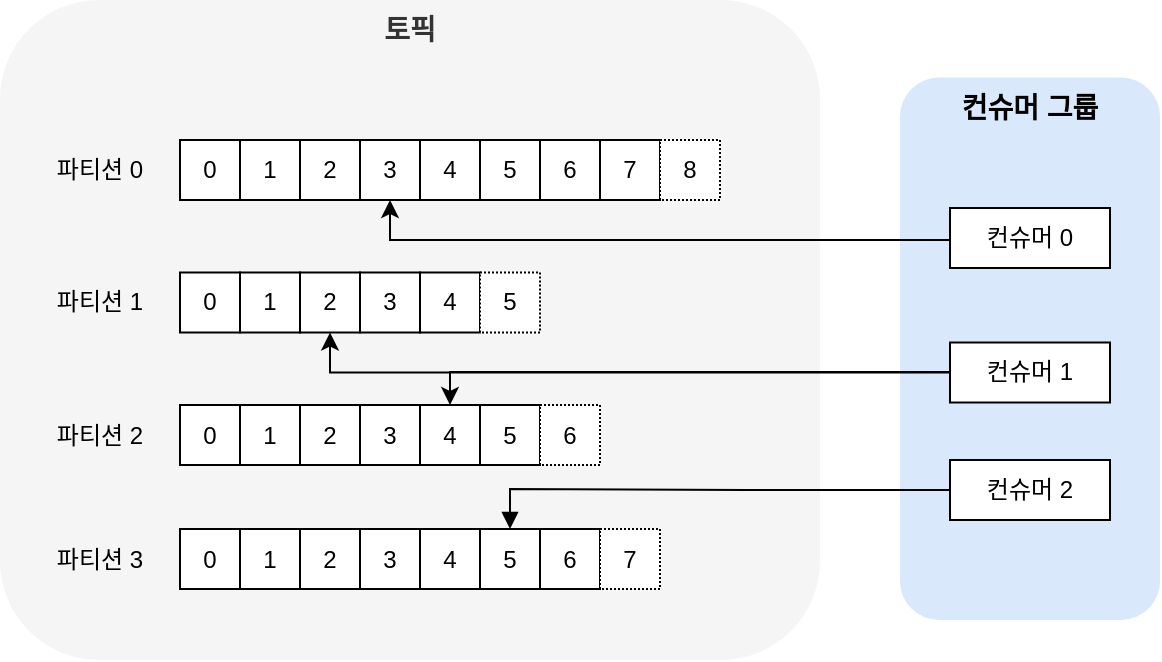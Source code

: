 <mxfile version="24.7.5">
  <diagram name="페이지-1" id="olhP3-eUL_j6SPhe19Mh">
    <mxGraphModel dx="1114" dy="894" grid="1" gridSize="10" guides="1" tooltips="1" connect="1" arrows="1" fold="1" page="1" pageScale="1" pageWidth="827" pageHeight="1169" math="0" shadow="0">
      <root>
        <mxCell id="0" />
        <mxCell id="1" parent="0" />
        <mxCell id="nXAMyabJaJkwk5kegZRo-44" value="컨슈머 그룹" style="rounded=1;whiteSpace=wrap;html=1;fillColor=#dae8fc;strokeColor=none;fontSize=14;fontStyle=1;verticalAlign=top;" vertex="1" parent="1">
          <mxGeometry x="480" y="128.75" width="130" height="271.25" as="geometry" />
        </mxCell>
        <mxCell id="nXAMyabJaJkwk5kegZRo-1" value="토픽" style="rounded=1;whiteSpace=wrap;html=1;fillColor=#f5f5f5;fontColor=#333333;strokeColor=none;verticalAlign=top;fontSize=14;fontStyle=1" vertex="1" parent="1">
          <mxGeometry x="30" y="90" width="410" height="330" as="geometry" />
        </mxCell>
        <mxCell id="nXAMyabJaJkwk5kegZRo-2" value="0" style="rounded=0;whiteSpace=wrap;html=1;" vertex="1" parent="1">
          <mxGeometry x="120" y="160" width="30" height="30" as="geometry" />
        </mxCell>
        <mxCell id="nXAMyabJaJkwk5kegZRo-3" value="1" style="rounded=0;whiteSpace=wrap;html=1;" vertex="1" parent="1">
          <mxGeometry x="150" y="160" width="30" height="30" as="geometry" />
        </mxCell>
        <mxCell id="nXAMyabJaJkwk5kegZRo-4" value="2" style="rounded=0;whiteSpace=wrap;html=1;" vertex="1" parent="1">
          <mxGeometry x="180" y="160" width="30" height="30" as="geometry" />
        </mxCell>
        <mxCell id="nXAMyabJaJkwk5kegZRo-5" value="3" style="rounded=0;whiteSpace=wrap;html=1;" vertex="1" parent="1">
          <mxGeometry x="210" y="160" width="30" height="30" as="geometry" />
        </mxCell>
        <mxCell id="nXAMyabJaJkwk5kegZRo-6" value="4" style="rounded=0;whiteSpace=wrap;html=1;" vertex="1" parent="1">
          <mxGeometry x="240" y="160" width="30" height="30" as="geometry" />
        </mxCell>
        <mxCell id="nXAMyabJaJkwk5kegZRo-7" value="0" style="rounded=0;whiteSpace=wrap;html=1;" vertex="1" parent="1">
          <mxGeometry x="120" y="226.25" width="30" height="30" as="geometry" />
        </mxCell>
        <mxCell id="nXAMyabJaJkwk5kegZRo-8" value="1" style="rounded=0;whiteSpace=wrap;html=1;" vertex="1" parent="1">
          <mxGeometry x="150" y="226.25" width="30" height="30" as="geometry" />
        </mxCell>
        <mxCell id="nXAMyabJaJkwk5kegZRo-9" value="2" style="rounded=0;whiteSpace=wrap;html=1;" vertex="1" parent="1">
          <mxGeometry x="180" y="226.25" width="30" height="30" as="geometry" />
        </mxCell>
        <mxCell id="nXAMyabJaJkwk5kegZRo-10" value="3" style="rounded=0;whiteSpace=wrap;html=1;" vertex="1" parent="1">
          <mxGeometry x="210" y="226.25" width="30" height="30" as="geometry" />
        </mxCell>
        <mxCell id="nXAMyabJaJkwk5kegZRo-11" value="4" style="rounded=0;whiteSpace=wrap;html=1;" vertex="1" parent="1">
          <mxGeometry x="240" y="226.25" width="30" height="30" as="geometry" />
        </mxCell>
        <mxCell id="nXAMyabJaJkwk5kegZRo-12" value="0" style="rounded=0;whiteSpace=wrap;html=1;" vertex="1" parent="1">
          <mxGeometry x="120" y="292.5" width="30" height="30" as="geometry" />
        </mxCell>
        <mxCell id="nXAMyabJaJkwk5kegZRo-13" value="1" style="rounded=0;whiteSpace=wrap;html=1;" vertex="1" parent="1">
          <mxGeometry x="150" y="292.5" width="30" height="30" as="geometry" />
        </mxCell>
        <mxCell id="nXAMyabJaJkwk5kegZRo-14" value="2" style="rounded=0;whiteSpace=wrap;html=1;" vertex="1" parent="1">
          <mxGeometry x="180" y="292.5" width="30" height="30" as="geometry" />
        </mxCell>
        <mxCell id="nXAMyabJaJkwk5kegZRo-15" value="3" style="rounded=0;whiteSpace=wrap;html=1;" vertex="1" parent="1">
          <mxGeometry x="210" y="292.5" width="30" height="30" as="geometry" />
        </mxCell>
        <mxCell id="nXAMyabJaJkwk5kegZRo-16" value="4" style="rounded=0;whiteSpace=wrap;html=1;" vertex="1" parent="1">
          <mxGeometry x="240" y="292.5" width="30" height="30" as="geometry" />
        </mxCell>
        <mxCell id="nXAMyabJaJkwk5kegZRo-17" value="0" style="rounded=0;whiteSpace=wrap;html=1;" vertex="1" parent="1">
          <mxGeometry x="120" y="354.5" width="30" height="30" as="geometry" />
        </mxCell>
        <mxCell id="nXAMyabJaJkwk5kegZRo-18" value="1" style="rounded=0;whiteSpace=wrap;html=1;" vertex="1" parent="1">
          <mxGeometry x="150" y="354.5" width="30" height="30" as="geometry" />
        </mxCell>
        <mxCell id="nXAMyabJaJkwk5kegZRo-19" value="2" style="rounded=0;whiteSpace=wrap;html=1;" vertex="1" parent="1">
          <mxGeometry x="180" y="354.5" width="30" height="30" as="geometry" />
        </mxCell>
        <mxCell id="nXAMyabJaJkwk5kegZRo-20" value="3" style="rounded=0;whiteSpace=wrap;html=1;" vertex="1" parent="1">
          <mxGeometry x="210" y="354.5" width="30" height="30" as="geometry" />
        </mxCell>
        <mxCell id="nXAMyabJaJkwk5kegZRo-21" value="4" style="rounded=0;whiteSpace=wrap;html=1;" vertex="1" parent="1">
          <mxGeometry x="240" y="354.5" width="30" height="30" as="geometry" />
        </mxCell>
        <mxCell id="nXAMyabJaJkwk5kegZRo-22" value="5" style="rounded=0;whiteSpace=wrap;html=1;" vertex="1" parent="1">
          <mxGeometry x="270" y="160" width="30" height="30" as="geometry" />
        </mxCell>
        <mxCell id="nXAMyabJaJkwk5kegZRo-23" value="5" style="rounded=0;whiteSpace=wrap;html=1;" vertex="1" parent="1">
          <mxGeometry x="270" y="292.5" width="30" height="30" as="geometry" />
        </mxCell>
        <mxCell id="nXAMyabJaJkwk5kegZRo-24" value="5" style="rounded=0;whiteSpace=wrap;html=1;" vertex="1" parent="1">
          <mxGeometry x="270" y="354.5" width="30" height="30" as="geometry" />
        </mxCell>
        <mxCell id="nXAMyabJaJkwk5kegZRo-25" value="6" style="rounded=0;whiteSpace=wrap;html=1;" vertex="1" parent="1">
          <mxGeometry x="300" y="354.5" width="30" height="30" as="geometry" />
        </mxCell>
        <mxCell id="nXAMyabJaJkwk5kegZRo-26" value="6" style="rounded=0;whiteSpace=wrap;html=1;" vertex="1" parent="1">
          <mxGeometry x="300" y="160" width="30" height="30" as="geometry" />
        </mxCell>
        <mxCell id="nXAMyabJaJkwk5kegZRo-27" value="7" style="rounded=0;whiteSpace=wrap;html=1;" vertex="1" parent="1">
          <mxGeometry x="330" y="160" width="30" height="30" as="geometry" />
        </mxCell>
        <mxCell id="nXAMyabJaJkwk5kegZRo-28" value="5" style="rounded=0;whiteSpace=wrap;html=1;dashed=1;dashPattern=1 1;" vertex="1" parent="1">
          <mxGeometry x="270" y="226.25" width="30" height="30" as="geometry" />
        </mxCell>
        <mxCell id="nXAMyabJaJkwk5kegZRo-29" value="6" style="rounded=0;whiteSpace=wrap;html=1;dashed=1;dashPattern=1 1;" vertex="1" parent="1">
          <mxGeometry x="300" y="292.5" width="30" height="30" as="geometry" />
        </mxCell>
        <mxCell id="nXAMyabJaJkwk5kegZRo-30" value="7" style="rounded=0;whiteSpace=wrap;html=1;dashed=1;dashPattern=1 1;" vertex="1" parent="1">
          <mxGeometry x="330" y="354.5" width="30" height="30" as="geometry" />
        </mxCell>
        <mxCell id="nXAMyabJaJkwk5kegZRo-32" value="8" style="rounded=0;whiteSpace=wrap;html=1;dashed=1;dashPattern=1 1;" vertex="1" parent="1">
          <mxGeometry x="360" y="160" width="30" height="30" as="geometry" />
        </mxCell>
        <mxCell id="nXAMyabJaJkwk5kegZRo-33" value="파티션 0" style="text;html=1;strokeColor=none;fillColor=none;align=center;verticalAlign=middle;whiteSpace=wrap;rounded=0;" vertex="1" parent="1">
          <mxGeometry x="50" y="160" width="60" height="30" as="geometry" />
        </mxCell>
        <mxCell id="nXAMyabJaJkwk5kegZRo-34" value="파티션 1" style="text;html=1;strokeColor=none;fillColor=none;align=center;verticalAlign=middle;whiteSpace=wrap;rounded=0;" vertex="1" parent="1">
          <mxGeometry x="50" y="226.25" width="60" height="30" as="geometry" />
        </mxCell>
        <mxCell id="nXAMyabJaJkwk5kegZRo-35" value="파티션 2" style="text;html=1;strokeColor=none;fillColor=none;align=center;verticalAlign=middle;whiteSpace=wrap;rounded=0;" vertex="1" parent="1">
          <mxGeometry x="50" y="292.5" width="60" height="30" as="geometry" />
        </mxCell>
        <mxCell id="nXAMyabJaJkwk5kegZRo-36" value="파티션 3" style="text;html=1;strokeColor=none;fillColor=none;align=center;verticalAlign=middle;whiteSpace=wrap;rounded=0;" vertex="1" parent="1">
          <mxGeometry x="50" y="354.5" width="60" height="30" as="geometry" />
        </mxCell>
        <mxCell id="nXAMyabJaJkwk5kegZRo-51" style="edgeStyle=orthogonalEdgeStyle;rounded=0;orthogonalLoop=1;jettySize=auto;html=1;entryX=0.5;entryY=1;entryDx=0;entryDy=0;" edge="1" parent="1" source="nXAMyabJaJkwk5kegZRo-40" target="nXAMyabJaJkwk5kegZRo-5">
          <mxGeometry relative="1" as="geometry">
            <Array as="points">
              <mxPoint x="225" y="210" />
            </Array>
          </mxGeometry>
        </mxCell>
        <mxCell id="nXAMyabJaJkwk5kegZRo-40" value="컨슈머 0" style="rounded=0;whiteSpace=wrap;html=1;" vertex="1" parent="1">
          <mxGeometry x="505" y="194" width="80" height="30" as="geometry" />
        </mxCell>
        <mxCell id="nXAMyabJaJkwk5kegZRo-52" style="edgeStyle=orthogonalEdgeStyle;rounded=0;orthogonalLoop=1;jettySize=auto;html=1;entryX=0.5;entryY=1;entryDx=0;entryDy=0;" edge="1" parent="1" source="nXAMyabJaJkwk5kegZRo-41" target="nXAMyabJaJkwk5kegZRo-9">
          <mxGeometry relative="1" as="geometry">
            <Array as="points">
              <mxPoint x="195" y="276" />
            </Array>
          </mxGeometry>
        </mxCell>
        <mxCell id="nXAMyabJaJkwk5kegZRo-53" style="edgeStyle=orthogonalEdgeStyle;rounded=0;orthogonalLoop=1;jettySize=auto;html=1;entryX=0.5;entryY=0;entryDx=0;entryDy=0;" edge="1" parent="1" target="nXAMyabJaJkwk5kegZRo-16">
          <mxGeometry relative="1" as="geometry">
            <mxPoint x="505" y="276" as="sourcePoint" />
            <mxPoint x="255" y="288.5" as="targetPoint" />
            <Array as="points">
              <mxPoint x="255" y="276" />
            </Array>
          </mxGeometry>
        </mxCell>
        <mxCell id="nXAMyabJaJkwk5kegZRo-41" value="컨슈머 1" style="rounded=0;whiteSpace=wrap;html=1;" vertex="1" parent="1">
          <mxGeometry x="505" y="261.25" width="80" height="30" as="geometry" />
        </mxCell>
        <mxCell id="nXAMyabJaJkwk5kegZRo-54" style="edgeStyle=orthogonalEdgeStyle;rounded=0;orthogonalLoop=1;jettySize=auto;html=1;entryX=0.5;entryY=0;entryDx=0;entryDy=0;endArrow=block;endFill=1;" edge="1" parent="1" source="nXAMyabJaJkwk5kegZRo-42" target="nXAMyabJaJkwk5kegZRo-24">
          <mxGeometry relative="1" as="geometry" />
        </mxCell>
        <mxCell id="nXAMyabJaJkwk5kegZRo-42" value="컨슈머 2" style="rounded=0;whiteSpace=wrap;html=1;" vertex="1" parent="1">
          <mxGeometry x="505" y="320" width="80" height="30" as="geometry" />
        </mxCell>
      </root>
    </mxGraphModel>
  </diagram>
</mxfile>
